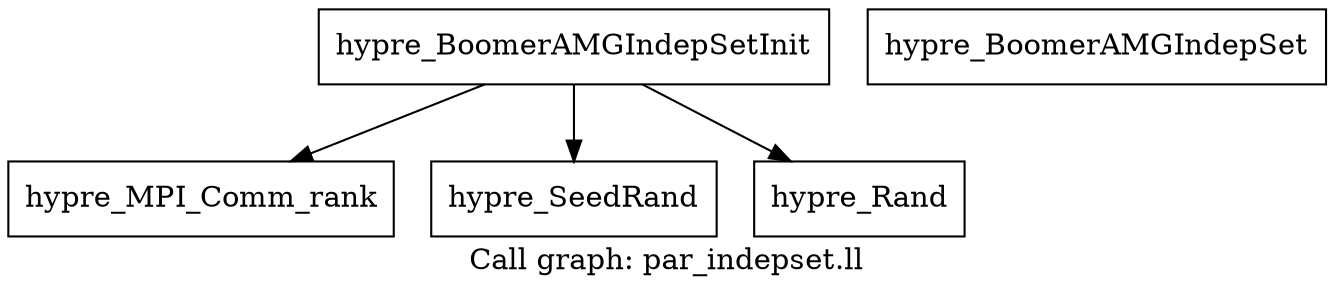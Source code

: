 digraph "Call graph: par_indepset.ll" {
	label="Call graph: par_indepset.ll";

	Node0x564cb0a598b0 [shape=record,label="{hypre_BoomerAMGIndepSetInit}"];
	Node0x564cb0a598b0 -> Node0x564cb0a59b70;
	Node0x564cb0a598b0 -> Node0x564cb0a59260;
	Node0x564cb0a598b0 -> Node0x564cb0a592e0;
	Node0x564cb0a59b70 [shape=record,label="{hypre_MPI_Comm_rank}"];
	Node0x564cb0a59260 [shape=record,label="{hypre_SeedRand}"];
	Node0x564cb0a592e0 [shape=record,label="{hypre_Rand}"];
	Node0x564cb0a5a0f0 [shape=record,label="{hypre_BoomerAMGIndepSet}"];
}

